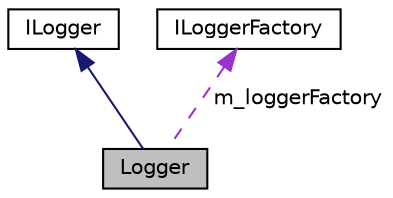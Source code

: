 digraph "Logger"
{
 // LATEX_PDF_SIZE
  edge [fontname="Helvetica",fontsize="10",labelfontname="Helvetica",labelfontsize="10"];
  node [fontname="Helvetica",fontsize="10",shape=record];
  Node1 [label="Logger",height=0.2,width=0.4,color="black", fillcolor="grey75", style="filled", fontcolor="black",tooltip=" "];
  Node2 -> Node1 [dir="back",color="midnightblue",fontsize="10",style="solid",fontname="Helvetica"];
  Node2 [label="ILogger",height=0.2,width=0.4,color="black", fillcolor="white", style="filled",URL="$struct_i_logger.html",tooltip=" "];
  Node3 -> Node1 [dir="back",color="darkorchid3",fontsize="10",style="dashed",label=" m_loggerFactory" ,fontname="Helvetica"];
  Node3 [label="ILoggerFactory",height=0.2,width=0.4,color="black", fillcolor="white", style="filled",URL="$struct_i_logger_factory.html",tooltip=" "];
}
